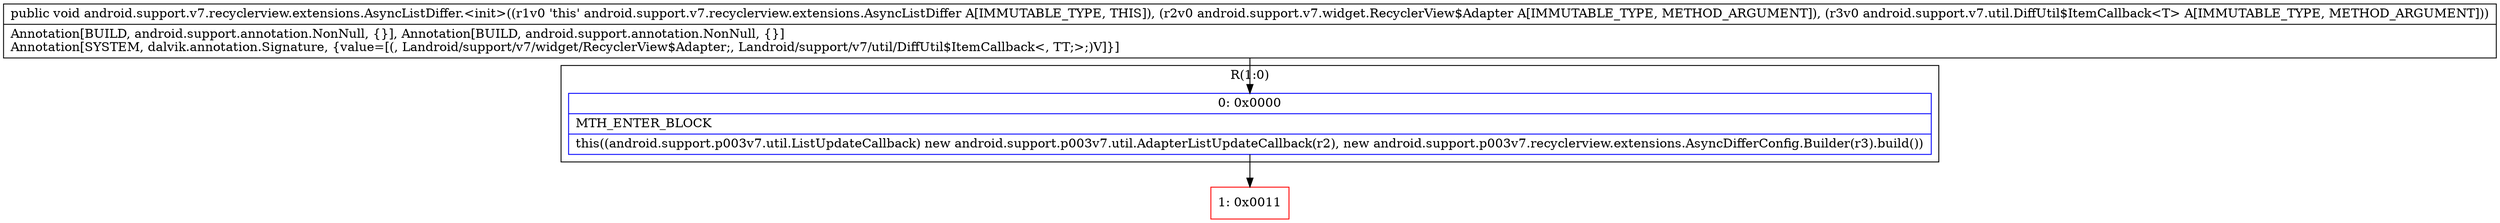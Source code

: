 digraph "CFG forandroid.support.v7.recyclerview.extensions.AsyncListDiffer.\<init\>(Landroid\/support\/v7\/widget\/RecyclerView$Adapter;Landroid\/support\/v7\/util\/DiffUtil$ItemCallback;)V" {
subgraph cluster_Region_1452593109 {
label = "R(1:0)";
node [shape=record,color=blue];
Node_0 [shape=record,label="{0\:\ 0x0000|MTH_ENTER_BLOCK\l|this((android.support.p003v7.util.ListUpdateCallback) new android.support.p003v7.util.AdapterListUpdateCallback(r2), new android.support.p003v7.recyclerview.extensions.AsyncDifferConfig.Builder(r3).build())\l}"];
}
Node_1 [shape=record,color=red,label="{1\:\ 0x0011}"];
MethodNode[shape=record,label="{public void android.support.v7.recyclerview.extensions.AsyncListDiffer.\<init\>((r1v0 'this' android.support.v7.recyclerview.extensions.AsyncListDiffer A[IMMUTABLE_TYPE, THIS]), (r2v0 android.support.v7.widget.RecyclerView$Adapter A[IMMUTABLE_TYPE, METHOD_ARGUMENT]), (r3v0 android.support.v7.util.DiffUtil$ItemCallback\<T\> A[IMMUTABLE_TYPE, METHOD_ARGUMENT]))  | Annotation[BUILD, android.support.annotation.NonNull, \{\}], Annotation[BUILD, android.support.annotation.NonNull, \{\}]\lAnnotation[SYSTEM, dalvik.annotation.Signature, \{value=[(, Landroid\/support\/v7\/widget\/RecyclerView$Adapter;, Landroid\/support\/v7\/util\/DiffUtil$ItemCallback\<, TT;\>;)V]\}]\l}"];
MethodNode -> Node_0;
Node_0 -> Node_1;
}


